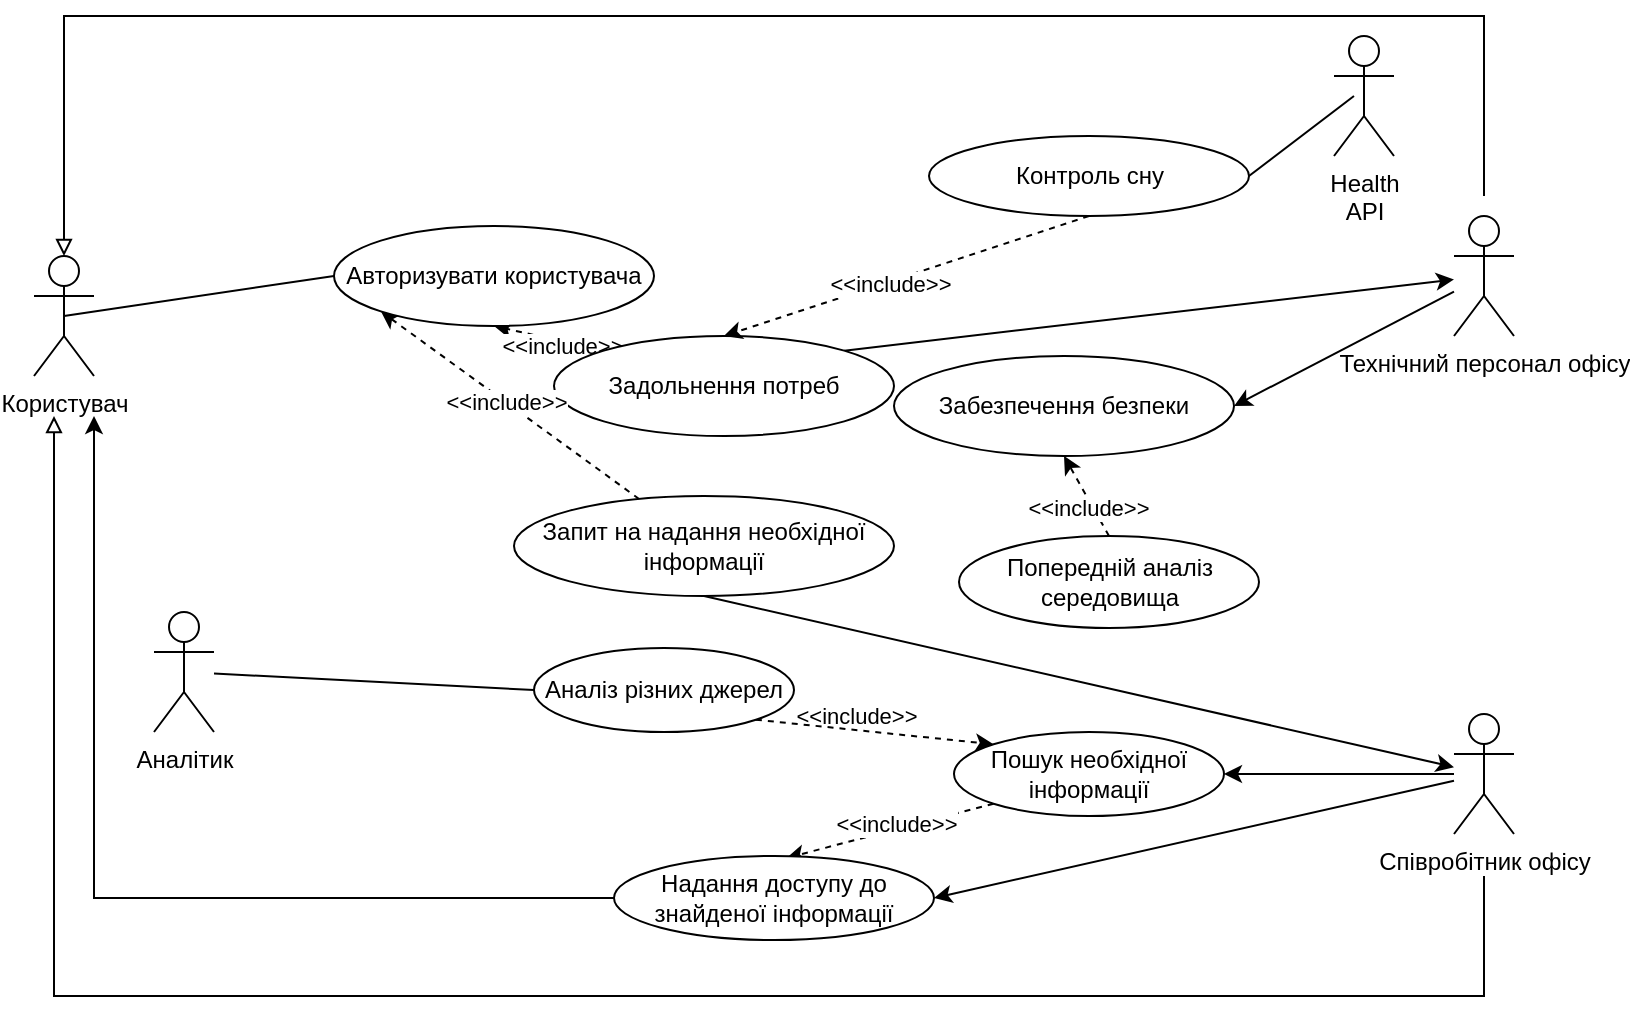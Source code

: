 <mxfile version="21.7.5" type="device">
  <diagram name="Страница — 1" id="hobWc4s-Q6fWILHCbpvD">
    <mxGraphModel dx="1195" dy="584" grid="1" gridSize="10" guides="1" tooltips="1" connect="1" arrows="1" fold="1" page="1" pageScale="1" pageWidth="1169" pageHeight="827" math="0" shadow="0">
      <root>
        <mxCell id="0" />
        <mxCell id="1" parent="0" />
        <mxCell id="naIomc_ok1_9AgCJ26Jt-9" style="rounded=0;orthogonalLoop=1;jettySize=auto;html=1;exitX=0.5;exitY=0.5;exitDx=0;exitDy=0;exitPerimeter=0;entryX=0;entryY=0.5;entryDx=0;entryDy=0;endArrow=none;endFill=0;" parent="1" source="bafYPbkGJhW7oxayyBe3-2" target="naIomc_ok1_9AgCJ26Jt-2" edge="1">
          <mxGeometry relative="1" as="geometry" />
        </mxCell>
        <mxCell id="bafYPbkGJhW7oxayyBe3-2" value="Користувач" style="shape=umlActor;verticalLabelPosition=bottom;verticalAlign=top;html=1;outlineConnect=0;" parent="1" vertex="1">
          <mxGeometry x="410" y="230" width="30" height="60" as="geometry" />
        </mxCell>
        <mxCell id="bafYPbkGJhW7oxayyBe3-24" style="rounded=0;orthogonalLoop=1;jettySize=auto;html=1;exitX=1;exitY=0;exitDx=0;exitDy=0;" parent="1" source="bafYPbkGJhW7oxayyBe3-3" target="bafYPbkGJhW7oxayyBe3-8" edge="1">
          <mxGeometry relative="1" as="geometry" />
        </mxCell>
        <mxCell id="naIomc_ok1_9AgCJ26Jt-4" style="rounded=0;orthogonalLoop=1;jettySize=auto;html=1;exitX=0;exitY=0;exitDx=0;exitDy=0;entryX=0.5;entryY=1;entryDx=0;entryDy=0;dashed=1;" parent="1" source="bafYPbkGJhW7oxayyBe3-3" target="naIomc_ok1_9AgCJ26Jt-2" edge="1">
          <mxGeometry relative="1" as="geometry" />
        </mxCell>
        <mxCell id="naIomc_ok1_9AgCJ26Jt-7" value="&amp;lt;&amp;lt;include&amp;gt;&amp;gt;" style="edgeLabel;html=1;align=center;verticalAlign=middle;resizable=0;points=[];" parent="naIomc_ok1_9AgCJ26Jt-4" vertex="1" connectable="0">
          <mxGeometry x="-0.24" y="2" relative="1" as="geometry">
            <mxPoint as="offset" />
          </mxGeometry>
        </mxCell>
        <mxCell id="bafYPbkGJhW7oxayyBe3-3" value="Задольнення потреб" style="ellipse;whiteSpace=wrap;html=1;" parent="1" vertex="1">
          <mxGeometry x="670" y="270" width="170" height="50" as="geometry" />
        </mxCell>
        <mxCell id="bafYPbkGJhW7oxayyBe3-6" style="rounded=0;orthogonalLoop=1;jettySize=auto;html=1;exitX=0.5;exitY=1;exitDx=0;exitDy=0;entryX=0.5;entryY=0;entryDx=0;entryDy=0;dashed=1;" parent="1" source="bafYPbkGJhW7oxayyBe3-5" target="bafYPbkGJhW7oxayyBe3-3" edge="1">
          <mxGeometry relative="1" as="geometry" />
        </mxCell>
        <mxCell id="bafYPbkGJhW7oxayyBe3-7" value="&amp;lt;&amp;lt;include&amp;gt;&amp;gt;" style="edgeLabel;html=1;align=center;verticalAlign=middle;resizable=0;points=[];" parent="bafYPbkGJhW7oxayyBe3-6" vertex="1" connectable="0">
          <mxGeometry x="0.092" y="1" relative="1" as="geometry">
            <mxPoint as="offset" />
          </mxGeometry>
        </mxCell>
        <mxCell id="l3Cp5staO5JzX2C2zLCY-5" style="rounded=0;orthogonalLoop=1;jettySize=auto;html=1;exitX=1;exitY=0.5;exitDx=0;exitDy=0;endArrow=none;endFill=0;" parent="1" source="bafYPbkGJhW7oxayyBe3-5" edge="1">
          <mxGeometry relative="1" as="geometry">
            <mxPoint x="1070" y="150" as="targetPoint" />
          </mxGeometry>
        </mxCell>
        <mxCell id="bafYPbkGJhW7oxayyBe3-5" value="Контроль сну" style="ellipse;whiteSpace=wrap;html=1;" parent="1" vertex="1">
          <mxGeometry x="857.5" y="170" width="160" height="40" as="geometry" />
        </mxCell>
        <mxCell id="bafYPbkGJhW7oxayyBe3-22" style="rounded=0;orthogonalLoop=1;jettySize=auto;html=1;entryX=1;entryY=0.5;entryDx=0;entryDy=0;" parent="1" source="bafYPbkGJhW7oxayyBe3-8" target="bafYPbkGJhW7oxayyBe3-13" edge="1">
          <mxGeometry relative="1" as="geometry" />
        </mxCell>
        <mxCell id="8I_JXQ2oZidU9sKFQ2yN-2" style="edgeStyle=orthogonalEdgeStyle;rounded=0;orthogonalLoop=1;jettySize=auto;html=1;endArrow=block;endFill=0;entryX=0.5;entryY=0;entryDx=0;entryDy=0;entryPerimeter=0;" parent="1" target="bafYPbkGJhW7oxayyBe3-2" edge="1">
          <mxGeometry relative="1" as="geometry">
            <mxPoint x="1135" y="200" as="sourcePoint" />
            <mxPoint x="505" y="220" as="targetPoint" />
            <Array as="points">
              <mxPoint x="1135" y="110" />
              <mxPoint x="425" y="110" />
            </Array>
          </mxGeometry>
        </mxCell>
        <mxCell id="bafYPbkGJhW7oxayyBe3-8" value="Технічний персонал офісу" style="shape=umlActor;verticalLabelPosition=bottom;verticalAlign=top;html=1;outlineConnect=0;" parent="1" vertex="1">
          <mxGeometry x="1120" y="210" width="30" height="60" as="geometry" />
        </mxCell>
        <mxCell id="bafYPbkGJhW7oxayyBe3-13" value="Забезпечення безпеки" style="ellipse;whiteSpace=wrap;html=1;" parent="1" vertex="1">
          <mxGeometry x="840" y="280" width="170" height="50" as="geometry" />
        </mxCell>
        <mxCell id="bafYPbkGJhW7oxayyBe3-17" style="rounded=0;orthogonalLoop=1;jettySize=auto;html=1;exitX=0.5;exitY=0;exitDx=0;exitDy=0;entryX=0.5;entryY=1;entryDx=0;entryDy=0;dashed=1;" parent="1" source="bafYPbkGJhW7oxayyBe3-16" target="bafYPbkGJhW7oxayyBe3-13" edge="1">
          <mxGeometry relative="1" as="geometry" />
        </mxCell>
        <mxCell id="bafYPbkGJhW7oxayyBe3-18" value="&amp;lt;&amp;lt;include&amp;gt;&amp;gt;" style="edgeLabel;html=1;align=center;verticalAlign=middle;resizable=0;points=[];" parent="bafYPbkGJhW7oxayyBe3-17" vertex="1" connectable="0">
          <mxGeometry x="0.051" y="-1" relative="1" as="geometry">
            <mxPoint y="7" as="offset" />
          </mxGeometry>
        </mxCell>
        <mxCell id="bafYPbkGJhW7oxayyBe3-16" value="Попередній аналіз середовища&lt;span id=&quot;docs-internal-guid-c57abb48-7fff-8af7-19ce-6c347189a080&quot;&gt;&lt;/span&gt;" style="ellipse;whiteSpace=wrap;html=1;" parent="1" vertex="1">
          <mxGeometry x="872.5" y="370" width="150" height="46" as="geometry" />
        </mxCell>
        <mxCell id="bafYPbkGJhW7oxayyBe3-28" style="rounded=0;orthogonalLoop=1;jettySize=auto;html=1;exitX=0.5;exitY=1;exitDx=0;exitDy=0;" parent="1" source="bafYPbkGJhW7oxayyBe3-19" target="bafYPbkGJhW7oxayyBe3-26" edge="1">
          <mxGeometry relative="1" as="geometry" />
        </mxCell>
        <mxCell id="naIomc_ok1_9AgCJ26Jt-5" style="rounded=0;orthogonalLoop=1;jettySize=auto;html=1;entryX=0;entryY=1;entryDx=0;entryDy=0;dashed=1;" parent="1" source="bafYPbkGJhW7oxayyBe3-19" target="naIomc_ok1_9AgCJ26Jt-2" edge="1">
          <mxGeometry relative="1" as="geometry" />
        </mxCell>
        <mxCell id="naIomc_ok1_9AgCJ26Jt-8" value="&amp;lt;&amp;lt;include&amp;gt;&amp;gt;" style="edgeLabel;html=1;align=center;verticalAlign=middle;resizable=0;points=[];" parent="naIomc_ok1_9AgCJ26Jt-5" vertex="1" connectable="0">
          <mxGeometry x="0.041" relative="1" as="geometry">
            <mxPoint as="offset" />
          </mxGeometry>
        </mxCell>
        <mxCell id="bafYPbkGJhW7oxayyBe3-19" value="Запит на надання необхідної інформації&lt;span id=&quot;docs-internal-guid-c57abb48-7fff-8af7-19ce-6c347189a080&quot;&gt;&lt;/span&gt;" style="ellipse;whiteSpace=wrap;html=1;" parent="1" vertex="1">
          <mxGeometry x="650" y="350" width="190" height="50" as="geometry" />
        </mxCell>
        <mxCell id="bafYPbkGJhW7oxayyBe3-35" style="rounded=0;orthogonalLoop=1;jettySize=auto;html=1;entryX=1;entryY=0.5;entryDx=0;entryDy=0;" parent="1" source="bafYPbkGJhW7oxayyBe3-26" target="bafYPbkGJhW7oxayyBe3-36" edge="1">
          <mxGeometry relative="1" as="geometry" />
        </mxCell>
        <mxCell id="bafYPbkGJhW7oxayyBe3-46" style="rounded=0;orthogonalLoop=1;jettySize=auto;html=1;entryX=1;entryY=0.5;entryDx=0;entryDy=0;" parent="1" source="bafYPbkGJhW7oxayyBe3-26" target="bafYPbkGJhW7oxayyBe3-29" edge="1">
          <mxGeometry relative="1" as="geometry" />
        </mxCell>
        <mxCell id="8I_JXQ2oZidU9sKFQ2yN-1" style="edgeStyle=orthogonalEdgeStyle;rounded=0;orthogonalLoop=1;jettySize=auto;html=1;endArrow=block;endFill=0;" parent="1" edge="1">
          <mxGeometry relative="1" as="geometry">
            <mxPoint x="1135" y="540" as="sourcePoint" />
            <mxPoint x="420" y="310" as="targetPoint" />
            <Array as="points">
              <mxPoint x="1135" y="600" />
              <mxPoint x="420" y="600" />
            </Array>
          </mxGeometry>
        </mxCell>
        <mxCell id="bafYPbkGJhW7oxayyBe3-26" value="Співробітник офісу" style="shape=umlActor;verticalLabelPosition=bottom;verticalAlign=top;html=1;outlineConnect=0;" parent="1" vertex="1">
          <mxGeometry x="1120" y="459" width="30" height="60" as="geometry" />
        </mxCell>
        <mxCell id="bafYPbkGJhW7oxayyBe3-39" style="rounded=0;orthogonalLoop=1;jettySize=auto;html=1;exitX=0;exitY=1;exitDx=0;exitDy=0;entryX=0.539;entryY=0.024;entryDx=0;entryDy=0;entryPerimeter=0;dashed=1;" parent="1" source="bafYPbkGJhW7oxayyBe3-29" target="bafYPbkGJhW7oxayyBe3-36" edge="1">
          <mxGeometry relative="1" as="geometry" />
        </mxCell>
        <mxCell id="bafYPbkGJhW7oxayyBe3-40" value="&amp;lt;&amp;lt;include&amp;gt;&amp;gt;" style="edgeLabel;html=1;align=center;verticalAlign=middle;resizable=0;points=[];" parent="bafYPbkGJhW7oxayyBe3-39" vertex="1" connectable="0">
          <mxGeometry x="-0.329" y="-2" relative="1" as="geometry">
            <mxPoint x="-14" y="3" as="offset" />
          </mxGeometry>
        </mxCell>
        <mxCell id="bafYPbkGJhW7oxayyBe3-29" value="Пошук необхідної інформації&lt;span id=&quot;docs-internal-guid-c57abb48-7fff-8af7-19ce-6c347189a080&quot;&gt;&lt;/span&gt;" style="ellipse;whiteSpace=wrap;html=1;" parent="1" vertex="1">
          <mxGeometry x="870" y="468" width="135" height="42" as="geometry" />
        </mxCell>
        <mxCell id="bafYPbkGJhW7oxayyBe3-31" style="rounded=0;orthogonalLoop=1;jettySize=auto;html=1;exitX=1;exitY=1;exitDx=0;exitDy=0;entryX=0;entryY=0;entryDx=0;entryDy=0;dashed=1;" parent="1" source="bafYPbkGJhW7oxayyBe3-30" target="bafYPbkGJhW7oxayyBe3-29" edge="1">
          <mxGeometry relative="1" as="geometry" />
        </mxCell>
        <mxCell id="bafYPbkGJhW7oxayyBe3-34" value="&amp;lt;&amp;lt;include&amp;gt;&amp;gt;" style="edgeLabel;html=1;align=center;verticalAlign=middle;resizable=0;points=[];labelBackgroundColor=none;" parent="bafYPbkGJhW7oxayyBe3-31" vertex="1" connectable="0">
          <mxGeometry x="0.043" relative="1" as="geometry">
            <mxPoint x="-12" y="-9" as="offset" />
          </mxGeometry>
        </mxCell>
        <mxCell id="bafYPbkGJhW7oxayyBe3-30" value="Аналіз різних джерел&lt;span id=&quot;docs-internal-guid-c57abb48-7fff-8af7-19ce-6c347189a080&quot;&gt;&lt;/span&gt;" style="ellipse;whiteSpace=wrap;html=1;" parent="1" vertex="1">
          <mxGeometry x="660" y="426" width="130" height="42" as="geometry" />
        </mxCell>
        <mxCell id="bafYPbkGJhW7oxayyBe3-43" style="edgeStyle=orthogonalEdgeStyle;rounded=0;orthogonalLoop=1;jettySize=auto;html=1;exitX=0;exitY=0.5;exitDx=0;exitDy=0;" parent="1" source="bafYPbkGJhW7oxayyBe3-36" edge="1">
          <mxGeometry relative="1" as="geometry">
            <mxPoint x="440" y="310" as="targetPoint" />
            <Array as="points">
              <mxPoint x="440" y="551" />
            </Array>
          </mxGeometry>
        </mxCell>
        <mxCell id="bafYPbkGJhW7oxayyBe3-36" value="Надання доступу до знайденої інформації&lt;span id=&quot;docs-internal-guid-c57abb48-7fff-8af7-19ce-6c347189a080&quot;&gt;&lt;/span&gt;" style="ellipse;whiteSpace=wrap;html=1;" parent="1" vertex="1">
          <mxGeometry x="700" y="530" width="160" height="42" as="geometry" />
        </mxCell>
        <mxCell id="bafYPbkGJhW7oxayyBe3-38" style="rounded=0;orthogonalLoop=1;jettySize=auto;html=1;entryX=0;entryY=0.5;entryDx=0;entryDy=0;endArrow=none;endFill=0;" parent="1" source="bafYPbkGJhW7oxayyBe3-37" target="bafYPbkGJhW7oxayyBe3-30" edge="1">
          <mxGeometry relative="1" as="geometry" />
        </mxCell>
        <mxCell id="bafYPbkGJhW7oxayyBe3-37" value="Аналітик" style="shape=umlActor;verticalLabelPosition=bottom;verticalAlign=top;html=1;outlineConnect=0;" parent="1" vertex="1">
          <mxGeometry x="470" y="408" width="30" height="60" as="geometry" />
        </mxCell>
        <mxCell id="l3Cp5staO5JzX2C2zLCY-3" value="Health&lt;br&gt;API" style="shape=umlActor;verticalLabelPosition=bottom;verticalAlign=top;html=1;outlineConnect=0;" parent="1" vertex="1">
          <mxGeometry x="1060" y="120" width="30" height="60" as="geometry" />
        </mxCell>
        <mxCell id="naIomc_ok1_9AgCJ26Jt-2" value="Авторизувати користувача" style="ellipse;whiteSpace=wrap;html=1;" parent="1" vertex="1">
          <mxGeometry x="560" y="215" width="160" height="50" as="geometry" />
        </mxCell>
      </root>
    </mxGraphModel>
  </diagram>
</mxfile>
